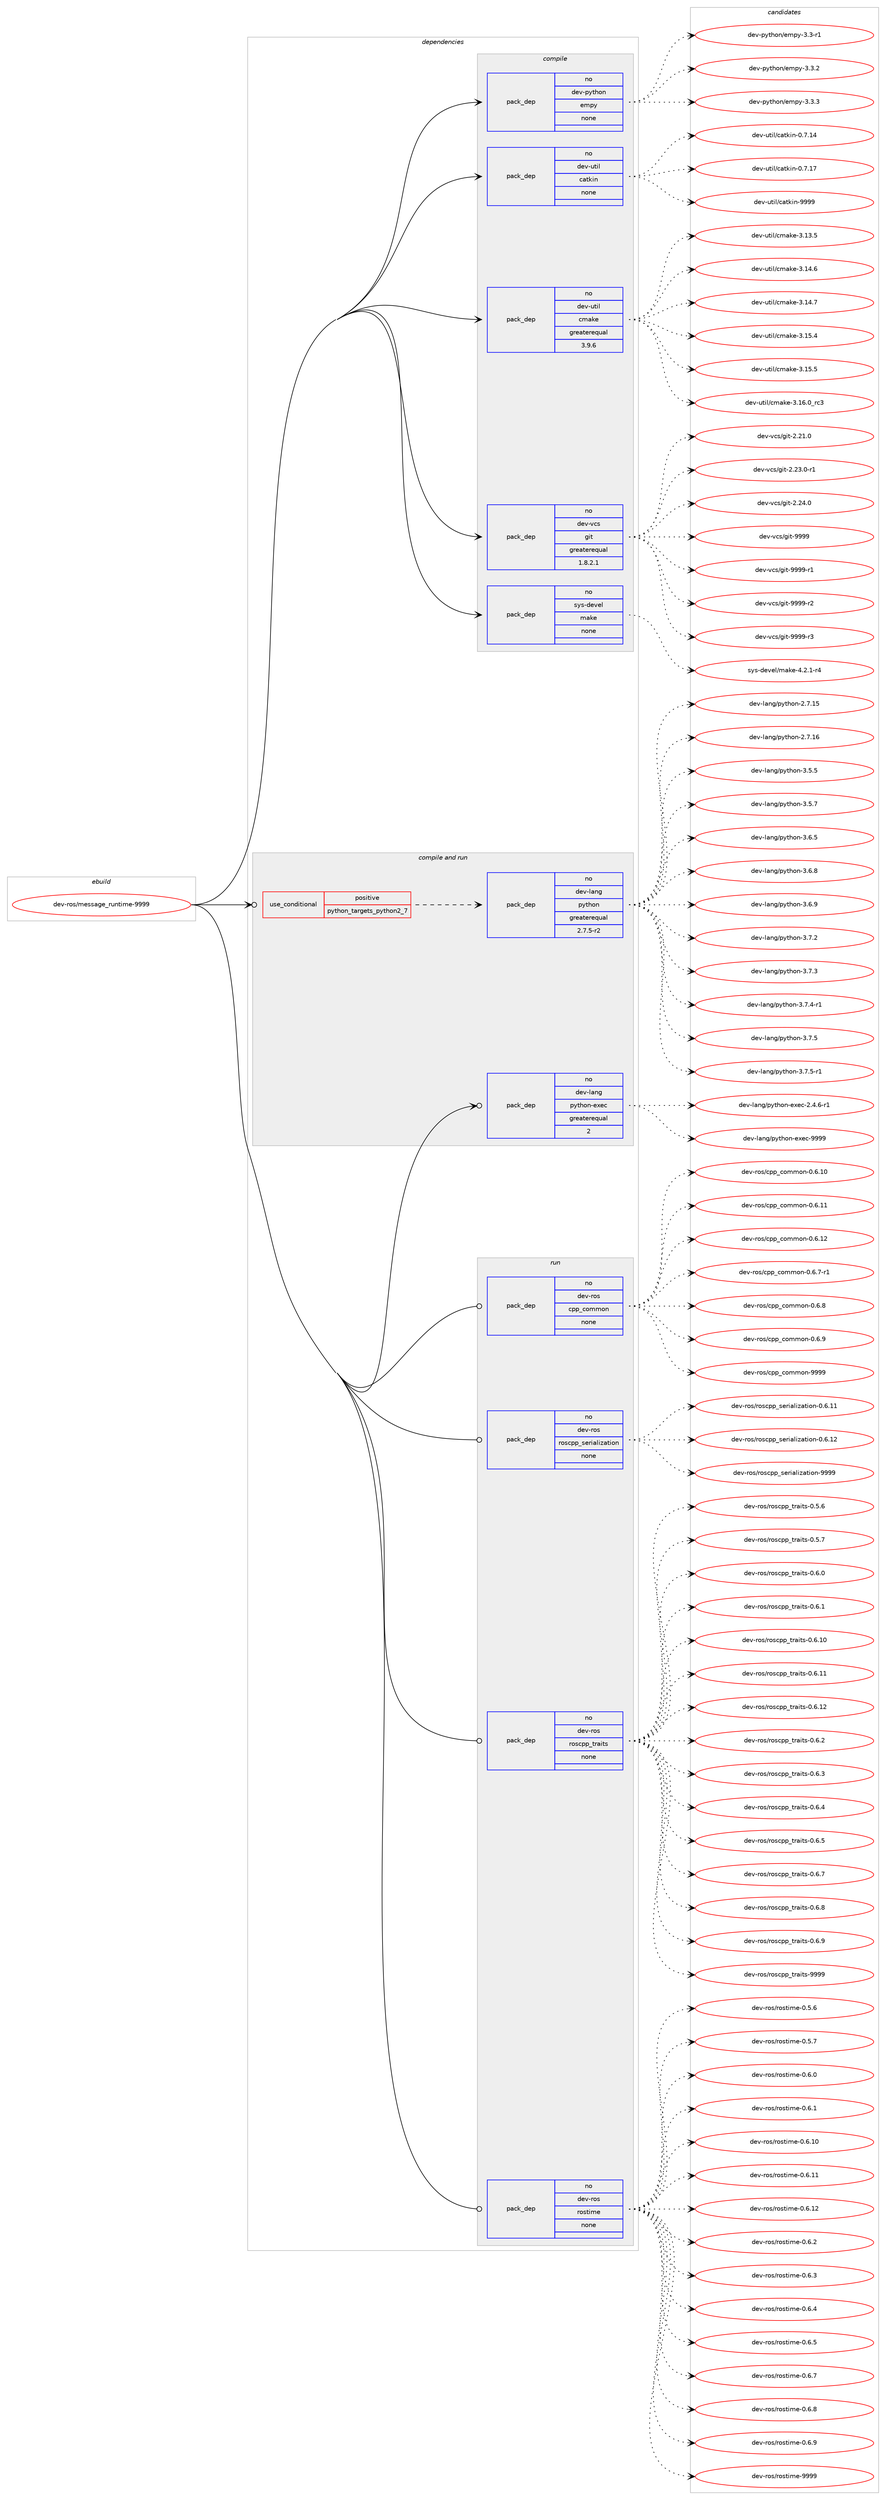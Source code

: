 digraph prolog {

# *************
# Graph options
# *************

newrank=true;
concentrate=true;
compound=true;
graph [rankdir=LR,fontname=Helvetica,fontsize=10,ranksep=1.5];#, ranksep=2.5, nodesep=0.2];
edge  [arrowhead=vee];
node  [fontname=Helvetica,fontsize=10];

# **********
# The ebuild
# **********

subgraph cluster_leftcol {
color=gray;
rank=same;
label=<<i>ebuild</i>>;
id [label="dev-ros/message_runtime-9999", color=red, width=4, href="../dev-ros/message_runtime-9999.svg"];
}

# ****************
# The dependencies
# ****************

subgraph cluster_midcol {
color=gray;
label=<<i>dependencies</i>>;
subgraph cluster_compile {
fillcolor="#eeeeee";
style=filled;
label=<<i>compile</i>>;
subgraph pack490343 {
dependency656036 [label=<<TABLE BORDER="0" CELLBORDER="1" CELLSPACING="0" CELLPADDING="4" WIDTH="220"><TR><TD ROWSPAN="6" CELLPADDING="30">pack_dep</TD></TR><TR><TD WIDTH="110">no</TD></TR><TR><TD>dev-python</TD></TR><TR><TD>empy</TD></TR><TR><TD>none</TD></TR><TR><TD></TD></TR></TABLE>>, shape=none, color=blue];
}
id:e -> dependency656036:w [weight=20,style="solid",arrowhead="vee"];
subgraph pack490344 {
dependency656037 [label=<<TABLE BORDER="0" CELLBORDER="1" CELLSPACING="0" CELLPADDING="4" WIDTH="220"><TR><TD ROWSPAN="6" CELLPADDING="30">pack_dep</TD></TR><TR><TD WIDTH="110">no</TD></TR><TR><TD>dev-util</TD></TR><TR><TD>catkin</TD></TR><TR><TD>none</TD></TR><TR><TD></TD></TR></TABLE>>, shape=none, color=blue];
}
id:e -> dependency656037:w [weight=20,style="solid",arrowhead="vee"];
subgraph pack490345 {
dependency656038 [label=<<TABLE BORDER="0" CELLBORDER="1" CELLSPACING="0" CELLPADDING="4" WIDTH="220"><TR><TD ROWSPAN="6" CELLPADDING="30">pack_dep</TD></TR><TR><TD WIDTH="110">no</TD></TR><TR><TD>dev-util</TD></TR><TR><TD>cmake</TD></TR><TR><TD>greaterequal</TD></TR><TR><TD>3.9.6</TD></TR></TABLE>>, shape=none, color=blue];
}
id:e -> dependency656038:w [weight=20,style="solid",arrowhead="vee"];
subgraph pack490346 {
dependency656039 [label=<<TABLE BORDER="0" CELLBORDER="1" CELLSPACING="0" CELLPADDING="4" WIDTH="220"><TR><TD ROWSPAN="6" CELLPADDING="30">pack_dep</TD></TR><TR><TD WIDTH="110">no</TD></TR><TR><TD>dev-vcs</TD></TR><TR><TD>git</TD></TR><TR><TD>greaterequal</TD></TR><TR><TD>1.8.2.1</TD></TR></TABLE>>, shape=none, color=blue];
}
id:e -> dependency656039:w [weight=20,style="solid",arrowhead="vee"];
subgraph pack490347 {
dependency656040 [label=<<TABLE BORDER="0" CELLBORDER="1" CELLSPACING="0" CELLPADDING="4" WIDTH="220"><TR><TD ROWSPAN="6" CELLPADDING="30">pack_dep</TD></TR><TR><TD WIDTH="110">no</TD></TR><TR><TD>sys-devel</TD></TR><TR><TD>make</TD></TR><TR><TD>none</TD></TR><TR><TD></TD></TR></TABLE>>, shape=none, color=blue];
}
id:e -> dependency656040:w [weight=20,style="solid",arrowhead="vee"];
}
subgraph cluster_compileandrun {
fillcolor="#eeeeee";
style=filled;
label=<<i>compile and run</i>>;
subgraph cond153787 {
dependency656041 [label=<<TABLE BORDER="0" CELLBORDER="1" CELLSPACING="0" CELLPADDING="4"><TR><TD ROWSPAN="3" CELLPADDING="10">use_conditional</TD></TR><TR><TD>positive</TD></TR><TR><TD>python_targets_python2_7</TD></TR></TABLE>>, shape=none, color=red];
subgraph pack490348 {
dependency656042 [label=<<TABLE BORDER="0" CELLBORDER="1" CELLSPACING="0" CELLPADDING="4" WIDTH="220"><TR><TD ROWSPAN="6" CELLPADDING="30">pack_dep</TD></TR><TR><TD WIDTH="110">no</TD></TR><TR><TD>dev-lang</TD></TR><TR><TD>python</TD></TR><TR><TD>greaterequal</TD></TR><TR><TD>2.7.5-r2</TD></TR></TABLE>>, shape=none, color=blue];
}
dependency656041:e -> dependency656042:w [weight=20,style="dashed",arrowhead="vee"];
}
id:e -> dependency656041:w [weight=20,style="solid",arrowhead="odotvee"];
subgraph pack490349 {
dependency656043 [label=<<TABLE BORDER="0" CELLBORDER="1" CELLSPACING="0" CELLPADDING="4" WIDTH="220"><TR><TD ROWSPAN="6" CELLPADDING="30">pack_dep</TD></TR><TR><TD WIDTH="110">no</TD></TR><TR><TD>dev-lang</TD></TR><TR><TD>python-exec</TD></TR><TR><TD>greaterequal</TD></TR><TR><TD>2</TD></TR></TABLE>>, shape=none, color=blue];
}
id:e -> dependency656043:w [weight=20,style="solid",arrowhead="odotvee"];
}
subgraph cluster_run {
fillcolor="#eeeeee";
style=filled;
label=<<i>run</i>>;
subgraph pack490350 {
dependency656044 [label=<<TABLE BORDER="0" CELLBORDER="1" CELLSPACING="0" CELLPADDING="4" WIDTH="220"><TR><TD ROWSPAN="6" CELLPADDING="30">pack_dep</TD></TR><TR><TD WIDTH="110">no</TD></TR><TR><TD>dev-ros</TD></TR><TR><TD>cpp_common</TD></TR><TR><TD>none</TD></TR><TR><TD></TD></TR></TABLE>>, shape=none, color=blue];
}
id:e -> dependency656044:w [weight=20,style="solid",arrowhead="odot"];
subgraph pack490351 {
dependency656045 [label=<<TABLE BORDER="0" CELLBORDER="1" CELLSPACING="0" CELLPADDING="4" WIDTH="220"><TR><TD ROWSPAN="6" CELLPADDING="30">pack_dep</TD></TR><TR><TD WIDTH="110">no</TD></TR><TR><TD>dev-ros</TD></TR><TR><TD>roscpp_serialization</TD></TR><TR><TD>none</TD></TR><TR><TD></TD></TR></TABLE>>, shape=none, color=blue];
}
id:e -> dependency656045:w [weight=20,style="solid",arrowhead="odot"];
subgraph pack490352 {
dependency656046 [label=<<TABLE BORDER="0" CELLBORDER="1" CELLSPACING="0" CELLPADDING="4" WIDTH="220"><TR><TD ROWSPAN="6" CELLPADDING="30">pack_dep</TD></TR><TR><TD WIDTH="110">no</TD></TR><TR><TD>dev-ros</TD></TR><TR><TD>roscpp_traits</TD></TR><TR><TD>none</TD></TR><TR><TD></TD></TR></TABLE>>, shape=none, color=blue];
}
id:e -> dependency656046:w [weight=20,style="solid",arrowhead="odot"];
subgraph pack490353 {
dependency656047 [label=<<TABLE BORDER="0" CELLBORDER="1" CELLSPACING="0" CELLPADDING="4" WIDTH="220"><TR><TD ROWSPAN="6" CELLPADDING="30">pack_dep</TD></TR><TR><TD WIDTH="110">no</TD></TR><TR><TD>dev-ros</TD></TR><TR><TD>rostime</TD></TR><TR><TD>none</TD></TR><TR><TD></TD></TR></TABLE>>, shape=none, color=blue];
}
id:e -> dependency656047:w [weight=20,style="solid",arrowhead="odot"];
}
}

# **************
# The candidates
# **************

subgraph cluster_choices {
rank=same;
color=gray;
label=<<i>candidates</i>>;

subgraph choice490343 {
color=black;
nodesep=1;
choice1001011184511212111610411111047101109112121455146514511449 [label="dev-python/empy-3.3-r1", color=red, width=4,href="../dev-python/empy-3.3-r1.svg"];
choice1001011184511212111610411111047101109112121455146514650 [label="dev-python/empy-3.3.2", color=red, width=4,href="../dev-python/empy-3.3.2.svg"];
choice1001011184511212111610411111047101109112121455146514651 [label="dev-python/empy-3.3.3", color=red, width=4,href="../dev-python/empy-3.3.3.svg"];
dependency656036:e -> choice1001011184511212111610411111047101109112121455146514511449:w [style=dotted,weight="100"];
dependency656036:e -> choice1001011184511212111610411111047101109112121455146514650:w [style=dotted,weight="100"];
dependency656036:e -> choice1001011184511212111610411111047101109112121455146514651:w [style=dotted,weight="100"];
}
subgraph choice490344 {
color=black;
nodesep=1;
choice1001011184511711610510847999711610710511045484655464952 [label="dev-util/catkin-0.7.14", color=red, width=4,href="../dev-util/catkin-0.7.14.svg"];
choice1001011184511711610510847999711610710511045484655464955 [label="dev-util/catkin-0.7.17", color=red, width=4,href="../dev-util/catkin-0.7.17.svg"];
choice100101118451171161051084799971161071051104557575757 [label="dev-util/catkin-9999", color=red, width=4,href="../dev-util/catkin-9999.svg"];
dependency656037:e -> choice1001011184511711610510847999711610710511045484655464952:w [style=dotted,weight="100"];
dependency656037:e -> choice1001011184511711610510847999711610710511045484655464955:w [style=dotted,weight="100"];
dependency656037:e -> choice100101118451171161051084799971161071051104557575757:w [style=dotted,weight="100"];
}
subgraph choice490345 {
color=black;
nodesep=1;
choice1001011184511711610510847991099710710145514649514653 [label="dev-util/cmake-3.13.5", color=red, width=4,href="../dev-util/cmake-3.13.5.svg"];
choice1001011184511711610510847991099710710145514649524654 [label="dev-util/cmake-3.14.6", color=red, width=4,href="../dev-util/cmake-3.14.6.svg"];
choice1001011184511711610510847991099710710145514649524655 [label="dev-util/cmake-3.14.7", color=red, width=4,href="../dev-util/cmake-3.14.7.svg"];
choice1001011184511711610510847991099710710145514649534652 [label="dev-util/cmake-3.15.4", color=red, width=4,href="../dev-util/cmake-3.15.4.svg"];
choice1001011184511711610510847991099710710145514649534653 [label="dev-util/cmake-3.15.5", color=red, width=4,href="../dev-util/cmake-3.15.5.svg"];
choice1001011184511711610510847991099710710145514649544648951149951 [label="dev-util/cmake-3.16.0_rc3", color=red, width=4,href="../dev-util/cmake-3.16.0_rc3.svg"];
dependency656038:e -> choice1001011184511711610510847991099710710145514649514653:w [style=dotted,weight="100"];
dependency656038:e -> choice1001011184511711610510847991099710710145514649524654:w [style=dotted,weight="100"];
dependency656038:e -> choice1001011184511711610510847991099710710145514649524655:w [style=dotted,weight="100"];
dependency656038:e -> choice1001011184511711610510847991099710710145514649534652:w [style=dotted,weight="100"];
dependency656038:e -> choice1001011184511711610510847991099710710145514649534653:w [style=dotted,weight="100"];
dependency656038:e -> choice1001011184511711610510847991099710710145514649544648951149951:w [style=dotted,weight="100"];
}
subgraph choice490346 {
color=black;
nodesep=1;
choice10010111845118991154710310511645504650494648 [label="dev-vcs/git-2.21.0", color=red, width=4,href="../dev-vcs/git-2.21.0.svg"];
choice100101118451189911547103105116455046505146484511449 [label="dev-vcs/git-2.23.0-r1", color=red, width=4,href="../dev-vcs/git-2.23.0-r1.svg"];
choice10010111845118991154710310511645504650524648 [label="dev-vcs/git-2.24.0", color=red, width=4,href="../dev-vcs/git-2.24.0.svg"];
choice1001011184511899115471031051164557575757 [label="dev-vcs/git-9999", color=red, width=4,href="../dev-vcs/git-9999.svg"];
choice10010111845118991154710310511645575757574511449 [label="dev-vcs/git-9999-r1", color=red, width=4,href="../dev-vcs/git-9999-r1.svg"];
choice10010111845118991154710310511645575757574511450 [label="dev-vcs/git-9999-r2", color=red, width=4,href="../dev-vcs/git-9999-r2.svg"];
choice10010111845118991154710310511645575757574511451 [label="dev-vcs/git-9999-r3", color=red, width=4,href="../dev-vcs/git-9999-r3.svg"];
dependency656039:e -> choice10010111845118991154710310511645504650494648:w [style=dotted,weight="100"];
dependency656039:e -> choice100101118451189911547103105116455046505146484511449:w [style=dotted,weight="100"];
dependency656039:e -> choice10010111845118991154710310511645504650524648:w [style=dotted,weight="100"];
dependency656039:e -> choice1001011184511899115471031051164557575757:w [style=dotted,weight="100"];
dependency656039:e -> choice10010111845118991154710310511645575757574511449:w [style=dotted,weight="100"];
dependency656039:e -> choice10010111845118991154710310511645575757574511450:w [style=dotted,weight="100"];
dependency656039:e -> choice10010111845118991154710310511645575757574511451:w [style=dotted,weight="100"];
}
subgraph choice490347 {
color=black;
nodesep=1;
choice1151211154510010111810110847109971071014552465046494511452 [label="sys-devel/make-4.2.1-r4", color=red, width=4,href="../sys-devel/make-4.2.1-r4.svg"];
dependency656040:e -> choice1151211154510010111810110847109971071014552465046494511452:w [style=dotted,weight="100"];
}
subgraph choice490348 {
color=black;
nodesep=1;
choice10010111845108971101034711212111610411111045504655464953 [label="dev-lang/python-2.7.15", color=red, width=4,href="../dev-lang/python-2.7.15.svg"];
choice10010111845108971101034711212111610411111045504655464954 [label="dev-lang/python-2.7.16", color=red, width=4,href="../dev-lang/python-2.7.16.svg"];
choice100101118451089711010347112121116104111110455146534653 [label="dev-lang/python-3.5.5", color=red, width=4,href="../dev-lang/python-3.5.5.svg"];
choice100101118451089711010347112121116104111110455146534655 [label="dev-lang/python-3.5.7", color=red, width=4,href="../dev-lang/python-3.5.7.svg"];
choice100101118451089711010347112121116104111110455146544653 [label="dev-lang/python-3.6.5", color=red, width=4,href="../dev-lang/python-3.6.5.svg"];
choice100101118451089711010347112121116104111110455146544656 [label="dev-lang/python-3.6.8", color=red, width=4,href="../dev-lang/python-3.6.8.svg"];
choice100101118451089711010347112121116104111110455146544657 [label="dev-lang/python-3.6.9", color=red, width=4,href="../dev-lang/python-3.6.9.svg"];
choice100101118451089711010347112121116104111110455146554650 [label="dev-lang/python-3.7.2", color=red, width=4,href="../dev-lang/python-3.7.2.svg"];
choice100101118451089711010347112121116104111110455146554651 [label="dev-lang/python-3.7.3", color=red, width=4,href="../dev-lang/python-3.7.3.svg"];
choice1001011184510897110103471121211161041111104551465546524511449 [label="dev-lang/python-3.7.4-r1", color=red, width=4,href="../dev-lang/python-3.7.4-r1.svg"];
choice100101118451089711010347112121116104111110455146554653 [label="dev-lang/python-3.7.5", color=red, width=4,href="../dev-lang/python-3.7.5.svg"];
choice1001011184510897110103471121211161041111104551465546534511449 [label="dev-lang/python-3.7.5-r1", color=red, width=4,href="../dev-lang/python-3.7.5-r1.svg"];
dependency656042:e -> choice10010111845108971101034711212111610411111045504655464953:w [style=dotted,weight="100"];
dependency656042:e -> choice10010111845108971101034711212111610411111045504655464954:w [style=dotted,weight="100"];
dependency656042:e -> choice100101118451089711010347112121116104111110455146534653:w [style=dotted,weight="100"];
dependency656042:e -> choice100101118451089711010347112121116104111110455146534655:w [style=dotted,weight="100"];
dependency656042:e -> choice100101118451089711010347112121116104111110455146544653:w [style=dotted,weight="100"];
dependency656042:e -> choice100101118451089711010347112121116104111110455146544656:w [style=dotted,weight="100"];
dependency656042:e -> choice100101118451089711010347112121116104111110455146544657:w [style=dotted,weight="100"];
dependency656042:e -> choice100101118451089711010347112121116104111110455146554650:w [style=dotted,weight="100"];
dependency656042:e -> choice100101118451089711010347112121116104111110455146554651:w [style=dotted,weight="100"];
dependency656042:e -> choice1001011184510897110103471121211161041111104551465546524511449:w [style=dotted,weight="100"];
dependency656042:e -> choice100101118451089711010347112121116104111110455146554653:w [style=dotted,weight="100"];
dependency656042:e -> choice1001011184510897110103471121211161041111104551465546534511449:w [style=dotted,weight="100"];
}
subgraph choice490349 {
color=black;
nodesep=1;
choice10010111845108971101034711212111610411111045101120101994550465246544511449 [label="dev-lang/python-exec-2.4.6-r1", color=red, width=4,href="../dev-lang/python-exec-2.4.6-r1.svg"];
choice10010111845108971101034711212111610411111045101120101994557575757 [label="dev-lang/python-exec-9999", color=red, width=4,href="../dev-lang/python-exec-9999.svg"];
dependency656043:e -> choice10010111845108971101034711212111610411111045101120101994550465246544511449:w [style=dotted,weight="100"];
dependency656043:e -> choice10010111845108971101034711212111610411111045101120101994557575757:w [style=dotted,weight="100"];
}
subgraph choice490350 {
color=black;
nodesep=1;
choice100101118451141111154799112112959911110910911111045484654464948 [label="dev-ros/cpp_common-0.6.10", color=red, width=4,href="../dev-ros/cpp_common-0.6.10.svg"];
choice100101118451141111154799112112959911110910911111045484654464949 [label="dev-ros/cpp_common-0.6.11", color=red, width=4,href="../dev-ros/cpp_common-0.6.11.svg"];
choice100101118451141111154799112112959911110910911111045484654464950 [label="dev-ros/cpp_common-0.6.12", color=red, width=4,href="../dev-ros/cpp_common-0.6.12.svg"];
choice10010111845114111115479911211295991111091091111104548465446554511449 [label="dev-ros/cpp_common-0.6.7-r1", color=red, width=4,href="../dev-ros/cpp_common-0.6.7-r1.svg"];
choice1001011184511411111547991121129599111109109111110454846544656 [label="dev-ros/cpp_common-0.6.8", color=red, width=4,href="../dev-ros/cpp_common-0.6.8.svg"];
choice1001011184511411111547991121129599111109109111110454846544657 [label="dev-ros/cpp_common-0.6.9", color=red, width=4,href="../dev-ros/cpp_common-0.6.9.svg"];
choice10010111845114111115479911211295991111091091111104557575757 [label="dev-ros/cpp_common-9999", color=red, width=4,href="../dev-ros/cpp_common-9999.svg"];
dependency656044:e -> choice100101118451141111154799112112959911110910911111045484654464948:w [style=dotted,weight="100"];
dependency656044:e -> choice100101118451141111154799112112959911110910911111045484654464949:w [style=dotted,weight="100"];
dependency656044:e -> choice100101118451141111154799112112959911110910911111045484654464950:w [style=dotted,weight="100"];
dependency656044:e -> choice10010111845114111115479911211295991111091091111104548465446554511449:w [style=dotted,weight="100"];
dependency656044:e -> choice1001011184511411111547991121129599111109109111110454846544656:w [style=dotted,weight="100"];
dependency656044:e -> choice1001011184511411111547991121129599111109109111110454846544657:w [style=dotted,weight="100"];
dependency656044:e -> choice10010111845114111115479911211295991111091091111104557575757:w [style=dotted,weight="100"];
}
subgraph choice490351 {
color=black;
nodesep=1;
choice10010111845114111115471141111159911211295115101114105971081051229711610511111045484654464949 [label="dev-ros/roscpp_serialization-0.6.11", color=red, width=4,href="../dev-ros/roscpp_serialization-0.6.11.svg"];
choice10010111845114111115471141111159911211295115101114105971081051229711610511111045484654464950 [label="dev-ros/roscpp_serialization-0.6.12", color=red, width=4,href="../dev-ros/roscpp_serialization-0.6.12.svg"];
choice1001011184511411111547114111115991121129511510111410597108105122971161051111104557575757 [label="dev-ros/roscpp_serialization-9999", color=red, width=4,href="../dev-ros/roscpp_serialization-9999.svg"];
dependency656045:e -> choice10010111845114111115471141111159911211295115101114105971081051229711610511111045484654464949:w [style=dotted,weight="100"];
dependency656045:e -> choice10010111845114111115471141111159911211295115101114105971081051229711610511111045484654464950:w [style=dotted,weight="100"];
dependency656045:e -> choice1001011184511411111547114111115991121129511510111410597108105122971161051111104557575757:w [style=dotted,weight="100"];
}
subgraph choice490352 {
color=black;
nodesep=1;
choice1001011184511411111547114111115991121129511611497105116115454846534654 [label="dev-ros/roscpp_traits-0.5.6", color=red, width=4,href="../dev-ros/roscpp_traits-0.5.6.svg"];
choice1001011184511411111547114111115991121129511611497105116115454846534655 [label="dev-ros/roscpp_traits-0.5.7", color=red, width=4,href="../dev-ros/roscpp_traits-0.5.7.svg"];
choice1001011184511411111547114111115991121129511611497105116115454846544648 [label="dev-ros/roscpp_traits-0.6.0", color=red, width=4,href="../dev-ros/roscpp_traits-0.6.0.svg"];
choice1001011184511411111547114111115991121129511611497105116115454846544649 [label="dev-ros/roscpp_traits-0.6.1", color=red, width=4,href="../dev-ros/roscpp_traits-0.6.1.svg"];
choice100101118451141111154711411111599112112951161149710511611545484654464948 [label="dev-ros/roscpp_traits-0.6.10", color=red, width=4,href="../dev-ros/roscpp_traits-0.6.10.svg"];
choice100101118451141111154711411111599112112951161149710511611545484654464949 [label="dev-ros/roscpp_traits-0.6.11", color=red, width=4,href="../dev-ros/roscpp_traits-0.6.11.svg"];
choice100101118451141111154711411111599112112951161149710511611545484654464950 [label="dev-ros/roscpp_traits-0.6.12", color=red, width=4,href="../dev-ros/roscpp_traits-0.6.12.svg"];
choice1001011184511411111547114111115991121129511611497105116115454846544650 [label="dev-ros/roscpp_traits-0.6.2", color=red, width=4,href="../dev-ros/roscpp_traits-0.6.2.svg"];
choice1001011184511411111547114111115991121129511611497105116115454846544651 [label="dev-ros/roscpp_traits-0.6.3", color=red, width=4,href="../dev-ros/roscpp_traits-0.6.3.svg"];
choice1001011184511411111547114111115991121129511611497105116115454846544652 [label="dev-ros/roscpp_traits-0.6.4", color=red, width=4,href="../dev-ros/roscpp_traits-0.6.4.svg"];
choice1001011184511411111547114111115991121129511611497105116115454846544653 [label="dev-ros/roscpp_traits-0.6.5", color=red, width=4,href="../dev-ros/roscpp_traits-0.6.5.svg"];
choice1001011184511411111547114111115991121129511611497105116115454846544655 [label="dev-ros/roscpp_traits-0.6.7", color=red, width=4,href="../dev-ros/roscpp_traits-0.6.7.svg"];
choice1001011184511411111547114111115991121129511611497105116115454846544656 [label="dev-ros/roscpp_traits-0.6.8", color=red, width=4,href="../dev-ros/roscpp_traits-0.6.8.svg"];
choice1001011184511411111547114111115991121129511611497105116115454846544657 [label="dev-ros/roscpp_traits-0.6.9", color=red, width=4,href="../dev-ros/roscpp_traits-0.6.9.svg"];
choice10010111845114111115471141111159911211295116114971051161154557575757 [label="dev-ros/roscpp_traits-9999", color=red, width=4,href="../dev-ros/roscpp_traits-9999.svg"];
dependency656046:e -> choice1001011184511411111547114111115991121129511611497105116115454846534654:w [style=dotted,weight="100"];
dependency656046:e -> choice1001011184511411111547114111115991121129511611497105116115454846534655:w [style=dotted,weight="100"];
dependency656046:e -> choice1001011184511411111547114111115991121129511611497105116115454846544648:w [style=dotted,weight="100"];
dependency656046:e -> choice1001011184511411111547114111115991121129511611497105116115454846544649:w [style=dotted,weight="100"];
dependency656046:e -> choice100101118451141111154711411111599112112951161149710511611545484654464948:w [style=dotted,weight="100"];
dependency656046:e -> choice100101118451141111154711411111599112112951161149710511611545484654464949:w [style=dotted,weight="100"];
dependency656046:e -> choice100101118451141111154711411111599112112951161149710511611545484654464950:w [style=dotted,weight="100"];
dependency656046:e -> choice1001011184511411111547114111115991121129511611497105116115454846544650:w [style=dotted,weight="100"];
dependency656046:e -> choice1001011184511411111547114111115991121129511611497105116115454846544651:w [style=dotted,weight="100"];
dependency656046:e -> choice1001011184511411111547114111115991121129511611497105116115454846544652:w [style=dotted,weight="100"];
dependency656046:e -> choice1001011184511411111547114111115991121129511611497105116115454846544653:w [style=dotted,weight="100"];
dependency656046:e -> choice1001011184511411111547114111115991121129511611497105116115454846544655:w [style=dotted,weight="100"];
dependency656046:e -> choice1001011184511411111547114111115991121129511611497105116115454846544656:w [style=dotted,weight="100"];
dependency656046:e -> choice1001011184511411111547114111115991121129511611497105116115454846544657:w [style=dotted,weight="100"];
dependency656046:e -> choice10010111845114111115471141111159911211295116114971051161154557575757:w [style=dotted,weight="100"];
}
subgraph choice490353 {
color=black;
nodesep=1;
choice1001011184511411111547114111115116105109101454846534654 [label="dev-ros/rostime-0.5.6", color=red, width=4,href="../dev-ros/rostime-0.5.6.svg"];
choice1001011184511411111547114111115116105109101454846534655 [label="dev-ros/rostime-0.5.7", color=red, width=4,href="../dev-ros/rostime-0.5.7.svg"];
choice1001011184511411111547114111115116105109101454846544648 [label="dev-ros/rostime-0.6.0", color=red, width=4,href="../dev-ros/rostime-0.6.0.svg"];
choice1001011184511411111547114111115116105109101454846544649 [label="dev-ros/rostime-0.6.1", color=red, width=4,href="../dev-ros/rostime-0.6.1.svg"];
choice100101118451141111154711411111511610510910145484654464948 [label="dev-ros/rostime-0.6.10", color=red, width=4,href="../dev-ros/rostime-0.6.10.svg"];
choice100101118451141111154711411111511610510910145484654464949 [label="dev-ros/rostime-0.6.11", color=red, width=4,href="../dev-ros/rostime-0.6.11.svg"];
choice100101118451141111154711411111511610510910145484654464950 [label="dev-ros/rostime-0.6.12", color=red, width=4,href="../dev-ros/rostime-0.6.12.svg"];
choice1001011184511411111547114111115116105109101454846544650 [label="dev-ros/rostime-0.6.2", color=red, width=4,href="../dev-ros/rostime-0.6.2.svg"];
choice1001011184511411111547114111115116105109101454846544651 [label="dev-ros/rostime-0.6.3", color=red, width=4,href="../dev-ros/rostime-0.6.3.svg"];
choice1001011184511411111547114111115116105109101454846544652 [label="dev-ros/rostime-0.6.4", color=red, width=4,href="../dev-ros/rostime-0.6.4.svg"];
choice1001011184511411111547114111115116105109101454846544653 [label="dev-ros/rostime-0.6.5", color=red, width=4,href="../dev-ros/rostime-0.6.5.svg"];
choice1001011184511411111547114111115116105109101454846544655 [label="dev-ros/rostime-0.6.7", color=red, width=4,href="../dev-ros/rostime-0.6.7.svg"];
choice1001011184511411111547114111115116105109101454846544656 [label="dev-ros/rostime-0.6.8", color=red, width=4,href="../dev-ros/rostime-0.6.8.svg"];
choice1001011184511411111547114111115116105109101454846544657 [label="dev-ros/rostime-0.6.9", color=red, width=4,href="../dev-ros/rostime-0.6.9.svg"];
choice10010111845114111115471141111151161051091014557575757 [label="dev-ros/rostime-9999", color=red, width=4,href="../dev-ros/rostime-9999.svg"];
dependency656047:e -> choice1001011184511411111547114111115116105109101454846534654:w [style=dotted,weight="100"];
dependency656047:e -> choice1001011184511411111547114111115116105109101454846534655:w [style=dotted,weight="100"];
dependency656047:e -> choice1001011184511411111547114111115116105109101454846544648:w [style=dotted,weight="100"];
dependency656047:e -> choice1001011184511411111547114111115116105109101454846544649:w [style=dotted,weight="100"];
dependency656047:e -> choice100101118451141111154711411111511610510910145484654464948:w [style=dotted,weight="100"];
dependency656047:e -> choice100101118451141111154711411111511610510910145484654464949:w [style=dotted,weight="100"];
dependency656047:e -> choice100101118451141111154711411111511610510910145484654464950:w [style=dotted,weight="100"];
dependency656047:e -> choice1001011184511411111547114111115116105109101454846544650:w [style=dotted,weight="100"];
dependency656047:e -> choice1001011184511411111547114111115116105109101454846544651:w [style=dotted,weight="100"];
dependency656047:e -> choice1001011184511411111547114111115116105109101454846544652:w [style=dotted,weight="100"];
dependency656047:e -> choice1001011184511411111547114111115116105109101454846544653:w [style=dotted,weight="100"];
dependency656047:e -> choice1001011184511411111547114111115116105109101454846544655:w [style=dotted,weight="100"];
dependency656047:e -> choice1001011184511411111547114111115116105109101454846544656:w [style=dotted,weight="100"];
dependency656047:e -> choice1001011184511411111547114111115116105109101454846544657:w [style=dotted,weight="100"];
dependency656047:e -> choice10010111845114111115471141111151161051091014557575757:w [style=dotted,weight="100"];
}
}

}
